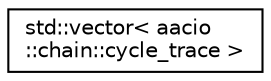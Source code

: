 digraph "Graphical Class Hierarchy"
{
  edge [fontname="Helvetica",fontsize="10",labelfontname="Helvetica",labelfontsize="10"];
  node [fontname="Helvetica",fontsize="10",shape=record];
  rankdir="LR";
  Node0 [label="std::vector\< aacio\l::chain::cycle_trace \>",height=0.2,width=0.4,color="black", fillcolor="white", style="filled",URL="$classstd_1_1vector.html"];
}
